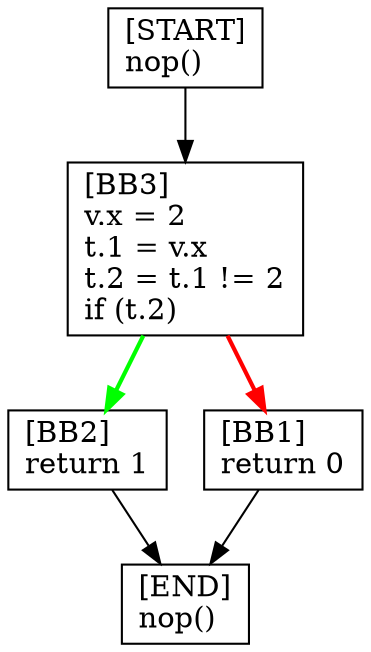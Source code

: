 digraph {
  node [shape=box]
  BB3 [label="[BB3]\lv.x = 2\lt.1 = v.x\lt.2 = t.1 != 2\lif (t.2)\l"];
  BB2 [label="[BB2]\lreturn 1\l"];
  END [label="[END]\lnop()\l"];
  START [label="[START]\lnop()\l"];
  BB1 [label="[BB1]\lreturn 0\l"];
  BB1 -> END;
  BB2 -> END;
  START -> BB3;
  BB3 -> BB1 [color=red, penwidth=2];
  BB3 -> BB2 [color=green, penwidth=2];
}
